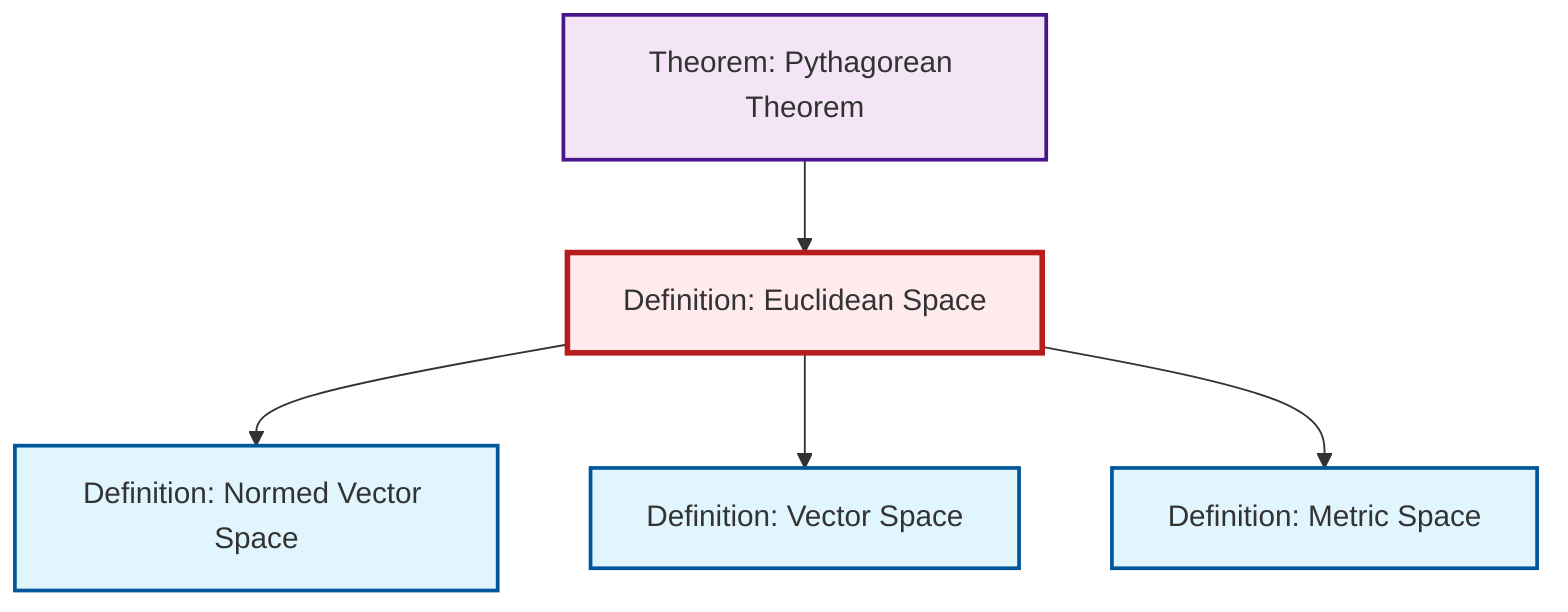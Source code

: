 graph TD
    classDef definition fill:#e1f5fe,stroke:#01579b,stroke-width:2px
    classDef theorem fill:#f3e5f5,stroke:#4a148c,stroke-width:2px
    classDef axiom fill:#fff3e0,stroke:#e65100,stroke-width:2px
    classDef example fill:#e8f5e9,stroke:#1b5e20,stroke-width:2px
    classDef current fill:#ffebee,stroke:#b71c1c,stroke-width:3px
    def-vector-space["Definition: Vector Space"]:::definition
    def-metric-space["Definition: Metric Space"]:::definition
    thm-pythagorean["Theorem: Pythagorean Theorem"]:::theorem
    def-euclidean-space["Definition: Euclidean Space"]:::definition
    def-normed-vector-space["Definition: Normed Vector Space"]:::definition
    def-euclidean-space --> def-normed-vector-space
    def-euclidean-space --> def-vector-space
    def-euclidean-space --> def-metric-space
    thm-pythagorean --> def-euclidean-space
    class def-euclidean-space current